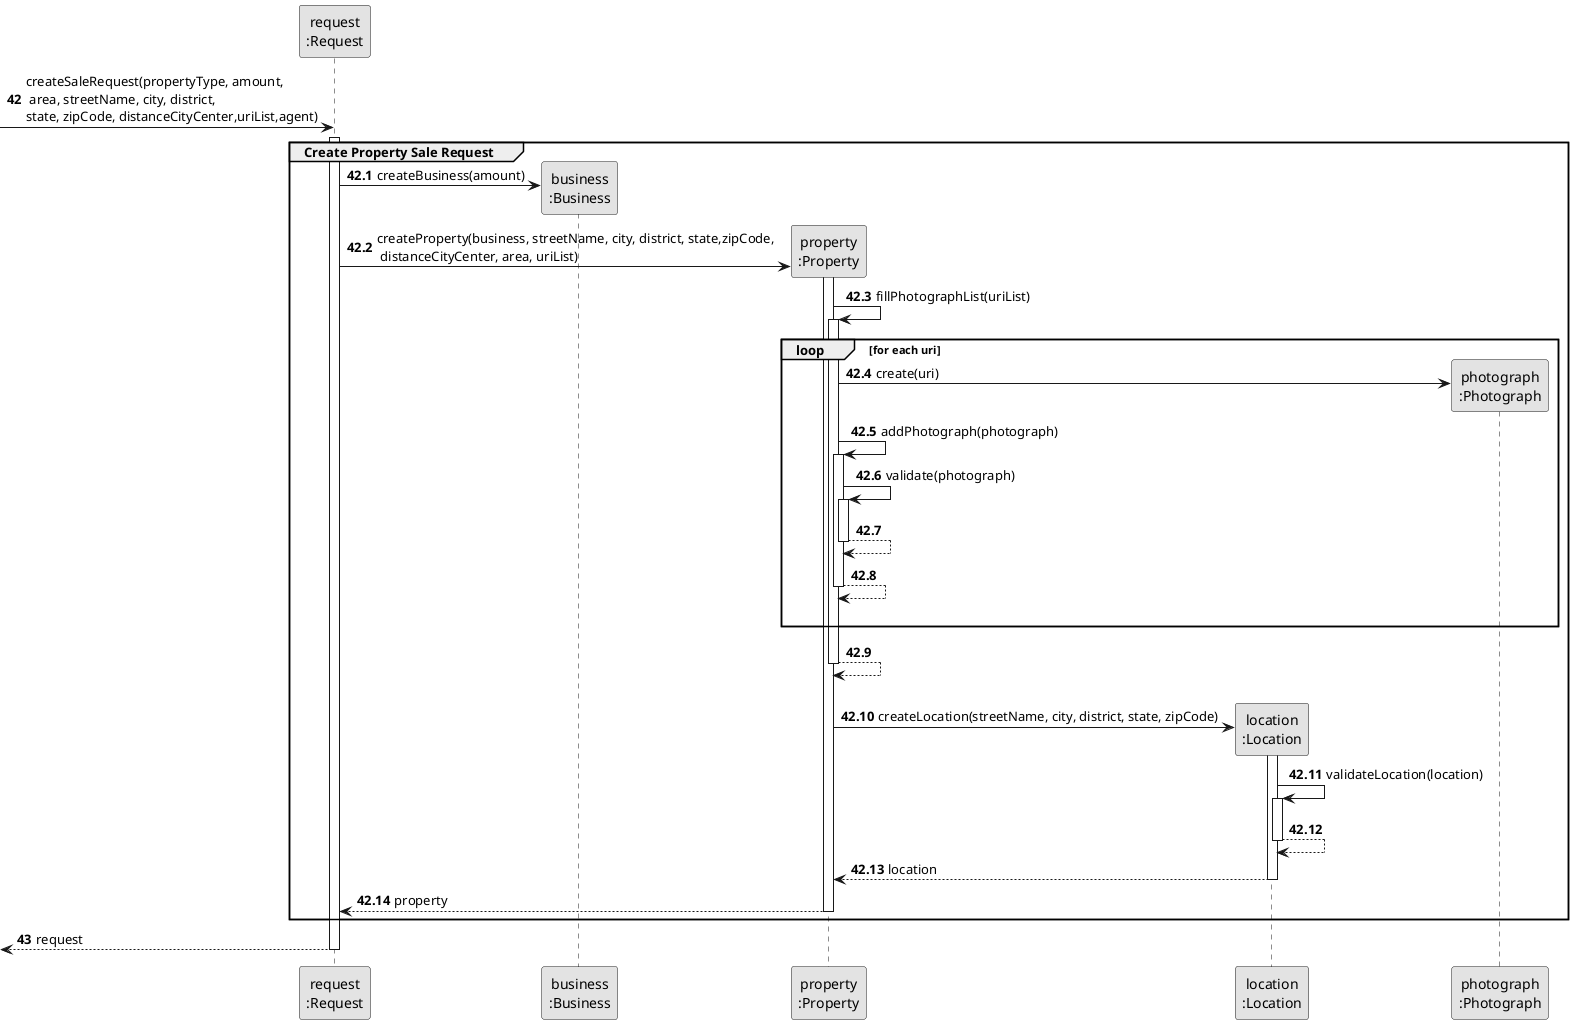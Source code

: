 @startuml
skinparam monochrome true
skinparam packageStyle rectangle
skinparam shadowing false


participant "request\n:Request" as REQUEST
participant "business\n:Business" as BUSINESS
participant "property\n:Property" as PROPERTY
participant "location\n:Location" as LOCATION
participant "photograph\n:Photograph" as PHOTO



autonumber 42

        -> REQUEST **: createSaleRequest(propertyType, amount,\n area, streetName, city, district,\nstate, zipCode, distanceCityCenter,uriList,agent)
        activate REQUEST

autonumber 42.1

    group Create Property Sale Request


        REQUEST -> BUSINESS** : createBusiness(amount)

                REQUEST -> PROPERTY** : createProperty(business, streetName, city, district, state,zipCode,\n distanceCityCenter, area, uriList)
                activate PROPERTY
                PROPERTY -> PROPERTY: fillPhotographList(uriList)
                activate PROPERTY

                loop for each uri

                PROPERTY -> PHOTO**: create(uri)

                PROPERTY -> PROPERTY: addPhotograph(photograph)
                activate PROPERTY

                PROPERTY -> PROPERTY: validate(photograph)
                activate PROPERTY

                PROPERTY --> PROPERTY:
                deactivate PROPERTY

                PROPERTY --> PROPERTY:
                deactivate PROPERTY
                |||
                end loop

                PROPERTY --> PROPERTY:
                deactivate PROPERTY


                |||
                PROPERTY -> LOCATION** : createLocation(streetName, city, district, state, zipCode)
                activate LOCATION

                LOCATION -> LOCATION : validateLocation(location)
                activate LOCATION

                LOCATION--> LOCATION
                deactivate LOCATION

                LOCATION --> PROPERTY : location
                deactivate LOCATION

                PROPERTY --> REQUEST: property
                deactivate PROPERTY




end group
autonumber 43
        <-- REQUEST : request
       deactivate REQUEST

@enduml